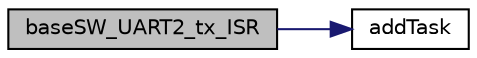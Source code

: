 digraph "baseSW_UART2_tx_ISR"
{
 // LATEX_PDF_SIZE
  edge [fontname="Helvetica",fontsize="10",labelfontname="Helvetica",labelfontsize="10"];
  node [fontname="Helvetica",fontsize="10",shape=record];
  rankdir="LR";
  Node1 [label="baseSW_UART2_tx_ISR",height=0.2,width=0.4,color="black", fillcolor="grey75", style="filled", fontcolor="black",tooltip=" "];
  Node1 -> Node2 [color="midnightblue",fontsize="10",style="solid",fontname="Helvetica"];
  Node2 [label="addTask",height=0.2,width=0.4,color="black", fillcolor="white", style="filled",URL="$state_task_handler_8c.html#a0e389e9bc8beed2ef6025c91227d010b",tooltip=" "];
}
